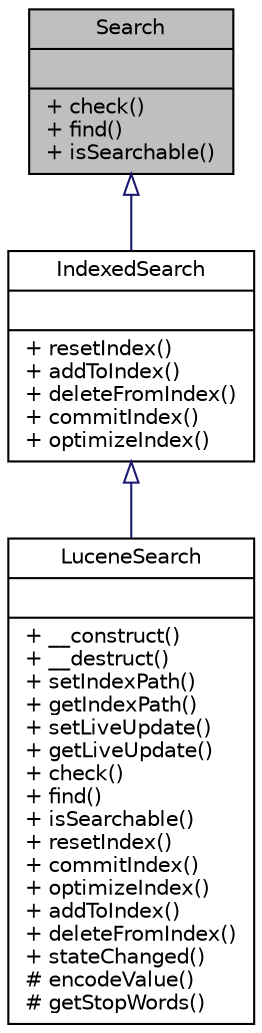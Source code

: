 digraph "Search"
{
  edge [fontname="Helvetica",fontsize="10",labelfontname="Helvetica",labelfontsize="10"];
  node [fontname="Helvetica",fontsize="10",shape=record];
  Node0 [label="{Search\n||+ check()\l+ find()\l+ isSearchable()\l}",height=0.2,width=0.4,color="black", fillcolor="grey75", style="filled", fontcolor="black"];
  Node0 -> Node1 [dir="back",color="midnightblue",fontsize="10",style="solid",arrowtail="onormal",fontname="Helvetica"];
  Node1 [label="{IndexedSearch\n||+ resetIndex()\l+ addToIndex()\l+ deleteFromIndex()\l+ commitIndex()\l+ optimizeIndex()\l}",height=0.2,width=0.4,color="black", fillcolor="white", style="filled",URL="$interfacewcmf_1_1lib_1_1search_1_1_indexed_search.html",tooltip="IndexedSearch implementations are used to search entity objects in a search index. "];
  Node1 -> Node2 [dir="back",color="midnightblue",fontsize="10",style="solid",arrowtail="onormal",fontname="Helvetica"];
  Node2 [label="{LuceneSearch\n||+ __construct()\l+ __destruct()\l+ setIndexPath()\l+ getIndexPath()\l+ setLiveUpdate()\l+ getLiveUpdate()\l+ check()\l+ find()\l+ isSearchable()\l+ resetIndex()\l+ commitIndex()\l+ optimizeIndex()\l+ addToIndex()\l+ deleteFromIndex()\l+ stateChanged()\l# encodeValue()\l# getStopWords()\l}",height=0.2,width=0.4,color="black", fillcolor="white", style="filled",URL="$classwcmf_1_1lib_1_1search_1_1impl_1_1_lucene_search.html",tooltip="LuceneSearch provides access to the search based on ZendSearch/Lucene. "];
}
